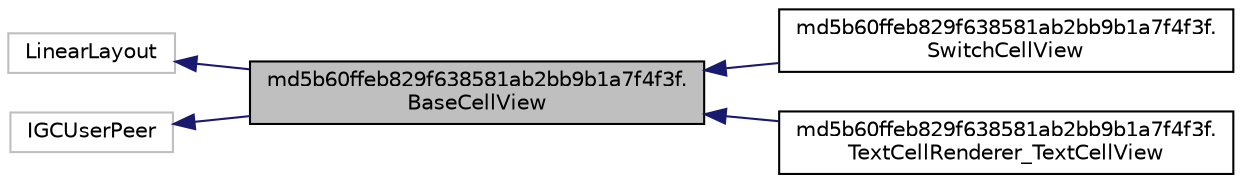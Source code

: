 digraph "md5b60ffeb829f638581ab2bb9b1a7f4f3f.BaseCellView"
{
  edge [fontname="Helvetica",fontsize="10",labelfontname="Helvetica",labelfontsize="10"];
  node [fontname="Helvetica",fontsize="10",shape=record];
  rankdir="LR";
  Node0 [label="md5b60ffeb829f638581ab2bb9b1a7f4f3f.\lBaseCellView",height=0.2,width=0.4,color="black", fillcolor="grey75", style="filled", fontcolor="black"];
  Node1 -> Node0 [dir="back",color="midnightblue",fontsize="10",style="solid"];
  Node1 [label="LinearLayout",height=0.2,width=0.4,color="grey75", fillcolor="white", style="filled"];
  Node2 -> Node0 [dir="back",color="midnightblue",fontsize="10",style="solid"];
  Node2 [label="IGCUserPeer",height=0.2,width=0.4,color="grey75", fillcolor="white", style="filled"];
  Node0 -> Node3 [dir="back",color="midnightblue",fontsize="10",style="solid"];
  Node3 [label="md5b60ffeb829f638581ab2bb9b1a7f4f3f.\lSwitchCellView",height=0.2,width=0.4,color="black", fillcolor="white", style="filled",URL="$classmd5b60ffeb829f638581ab2bb9b1a7f4f3f_1_1_switch_cell_view.html"];
  Node0 -> Node4 [dir="back",color="midnightblue",fontsize="10",style="solid"];
  Node4 [label="md5b60ffeb829f638581ab2bb9b1a7f4f3f.\lTextCellRenderer_TextCellView",height=0.2,width=0.4,color="black", fillcolor="white", style="filled",URL="$classmd5b60ffeb829f638581ab2bb9b1a7f4f3f_1_1_text_cell_renderer___text_cell_view.html"];
}
